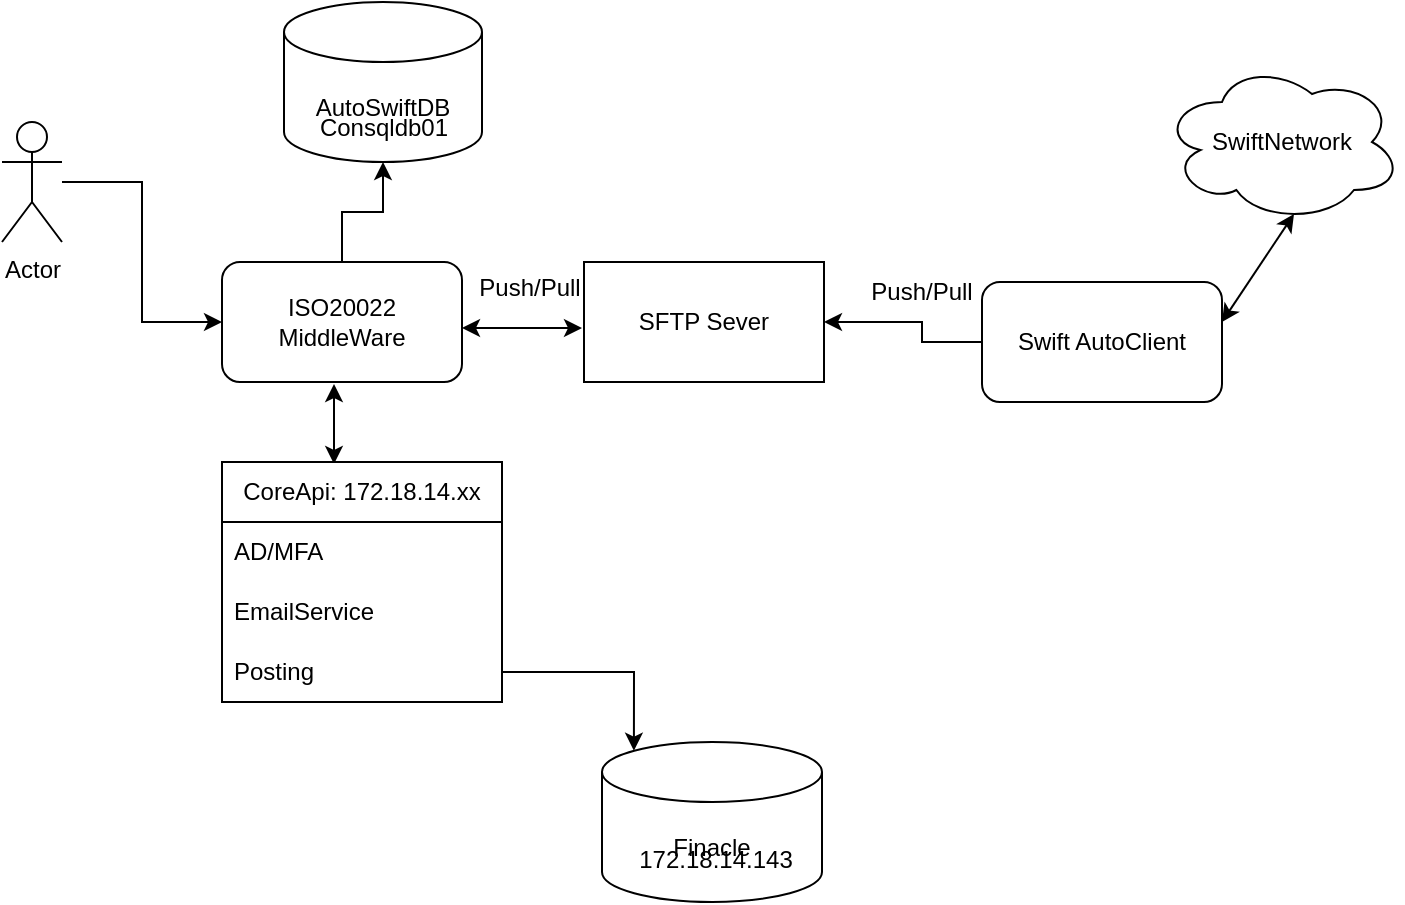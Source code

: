 <mxfile version="28.2.8">
  <diagram name="Page-1" id="3rO9KeIL0mYWNAqeyayW">
    <mxGraphModel dx="778" dy="460" grid="1" gridSize="10" guides="1" tooltips="1" connect="1" arrows="1" fold="1" page="1" pageScale="1" pageWidth="850" pageHeight="1100" math="0" shadow="0">
      <root>
        <mxCell id="0" />
        <mxCell id="1" parent="0" />
        <mxCell id="pUdEh6o4R6Ci44slLrzv-3" style="edgeStyle=orthogonalEdgeStyle;rounded=0;orthogonalLoop=1;jettySize=auto;html=1;" edge="1" parent="1" source="X_URUNGLUlSuWSXZKiOv-2" target="pUdEh6o4R6Ci44slLrzv-2">
          <mxGeometry relative="1" as="geometry" />
        </mxCell>
        <mxCell id="X_URUNGLUlSuWSXZKiOv-2" value="ISO20022 MiddleWare" style="rounded=1;whiteSpace=wrap;html=1;" parent="1" vertex="1">
          <mxGeometry x="140" y="150" width="120" height="60" as="geometry" />
        </mxCell>
        <mxCell id="X_URUNGLUlSuWSXZKiOv-3" value="SFTP Sever" style="rounded=0;whiteSpace=wrap;html=1;" parent="1" vertex="1">
          <mxGeometry x="321" y="150" width="120" height="60" as="geometry" />
        </mxCell>
        <mxCell id="X_URUNGLUlSuWSXZKiOv-5" value="Finacle" style="shape=cylinder3;whiteSpace=wrap;html=1;boundedLbl=1;backgroundOutline=1;size=15;" parent="1" vertex="1">
          <mxGeometry x="330" y="390" width="110" height="80" as="geometry" />
        </mxCell>
        <mxCell id="X_URUNGLUlSuWSXZKiOv-21" value="" style="edgeStyle=orthogonalEdgeStyle;rounded=0;orthogonalLoop=1;jettySize=auto;html=1;" parent="1" source="X_URUNGLUlSuWSXZKiOv-6" target="X_URUNGLUlSuWSXZKiOv-3" edge="1">
          <mxGeometry relative="1" as="geometry">
            <Array as="points">
              <mxPoint x="490" y="190" />
              <mxPoint x="490" y="180" />
            </Array>
          </mxGeometry>
        </mxCell>
        <mxCell id="X_URUNGLUlSuWSXZKiOv-6" value="Swift AutoClient" style="rounded=1;whiteSpace=wrap;html=1;" parent="1" vertex="1">
          <mxGeometry x="520" y="160" width="120" height="60" as="geometry" />
        </mxCell>
        <mxCell id="X_URUNGLUlSuWSXZKiOv-7" value="SwiftNetwork" style="ellipse;shape=cloud;whiteSpace=wrap;html=1;" parent="1" vertex="1">
          <mxGeometry x="610" y="50" width="120" height="80" as="geometry" />
        </mxCell>
        <mxCell id="X_URUNGLUlSuWSXZKiOv-13" value="" style="endArrow=classic;startArrow=classic;html=1;rounded=0;" parent="1" edge="1">
          <mxGeometry width="50" height="50" relative="1" as="geometry">
            <mxPoint x="196" y="251" as="sourcePoint" />
            <mxPoint x="196" y="211" as="targetPoint" />
          </mxGeometry>
        </mxCell>
        <mxCell id="X_URUNGLUlSuWSXZKiOv-22" value="" style="endArrow=classic;startArrow=classic;html=1;rounded=0;entryX=0.55;entryY=0.95;entryDx=0;entryDy=0;entryPerimeter=0;" parent="1" target="X_URUNGLUlSuWSXZKiOv-7" edge="1">
          <mxGeometry width="50" height="50" relative="1" as="geometry">
            <mxPoint x="640" y="180" as="sourcePoint" />
            <mxPoint x="690" y="130" as="targetPoint" />
          </mxGeometry>
        </mxCell>
        <mxCell id="X_URUNGLUlSuWSXZKiOv-27" value="Push/Pull" style="text;html=1;whiteSpace=wrap;strokeColor=none;fillColor=none;align=center;verticalAlign=middle;rounded=0;" parent="1" vertex="1">
          <mxGeometry x="460" y="150" width="60" height="30" as="geometry" />
        </mxCell>
        <mxCell id="X_URUNGLUlSuWSXZKiOv-30" style="edgeStyle=orthogonalEdgeStyle;rounded=0;orthogonalLoop=1;jettySize=auto;html=1;entryX=0;entryY=0.5;entryDx=0;entryDy=0;" parent="1" source="X_URUNGLUlSuWSXZKiOv-29" target="X_URUNGLUlSuWSXZKiOv-2" edge="1">
          <mxGeometry relative="1" as="geometry" />
        </mxCell>
        <mxCell id="X_URUNGLUlSuWSXZKiOv-29" value="Actor" style="shape=umlActor;verticalLabelPosition=bottom;verticalAlign=top;html=1;outlineConnect=0;" parent="1" vertex="1">
          <mxGeometry x="30" y="80" width="30" height="60" as="geometry" />
        </mxCell>
        <mxCell id="X_URUNGLUlSuWSXZKiOv-33" value="" style="endArrow=classic;startArrow=classic;html=1;rounded=0;" parent="1" edge="1">
          <mxGeometry width="50" height="50" relative="1" as="geometry">
            <mxPoint x="260" y="183" as="sourcePoint" />
            <mxPoint x="320" y="183" as="targetPoint" />
          </mxGeometry>
        </mxCell>
        <mxCell id="X_URUNGLUlSuWSXZKiOv-35" value="Push/Pull" style="text;html=1;whiteSpace=wrap;strokeColor=none;fillColor=none;align=center;verticalAlign=middle;rounded=0;" parent="1" vertex="1">
          <mxGeometry x="264" y="148" width="60" height="30" as="geometry" />
        </mxCell>
        <mxCell id="X_URUNGLUlSuWSXZKiOv-38" value="172.18.14.143" style="text;html=1;whiteSpace=wrap;strokeColor=none;fillColor=none;align=center;verticalAlign=middle;rounded=0;" parent="1" vertex="1">
          <mxGeometry x="357" y="434" width="60" height="30" as="geometry" />
        </mxCell>
        <mxCell id="pUdEh6o4R6Ci44slLrzv-2" value="AutoSwiftDB" style="shape=cylinder3;whiteSpace=wrap;html=1;boundedLbl=1;backgroundOutline=1;size=15;" vertex="1" parent="1">
          <mxGeometry x="171" y="20" width="99" height="80" as="geometry" />
        </mxCell>
        <mxCell id="pUdEh6o4R6Ci44slLrzv-4" value="Consqldb01" style="text;html=1;whiteSpace=wrap;strokeColor=none;fillColor=none;align=center;verticalAlign=middle;rounded=0;" vertex="1" parent="1">
          <mxGeometry x="180.5" y="65" width="80" height="35" as="geometry" />
        </mxCell>
        <mxCell id="pUdEh6o4R6Ci44slLrzv-5" value="CoreApi: 172.18.14.xx" style="swimlane;fontStyle=0;childLayout=stackLayout;horizontal=1;startSize=30;horizontalStack=0;resizeParent=1;resizeParentMax=0;resizeLast=0;collapsible=1;marginBottom=0;whiteSpace=wrap;html=1;" vertex="1" parent="1">
          <mxGeometry x="140" y="250" width="140" height="120" as="geometry" />
        </mxCell>
        <mxCell id="pUdEh6o4R6Ci44slLrzv-6" value="AD/MFA" style="text;strokeColor=none;fillColor=none;align=left;verticalAlign=middle;spacingLeft=4;spacingRight=4;overflow=hidden;points=[[0,0.5],[1,0.5]];portConstraint=eastwest;rotatable=0;whiteSpace=wrap;html=1;" vertex="1" parent="pUdEh6o4R6Ci44slLrzv-5">
          <mxGeometry y="30" width="140" height="30" as="geometry" />
        </mxCell>
        <mxCell id="pUdEh6o4R6Ci44slLrzv-7" value="EmailService" style="text;strokeColor=none;fillColor=none;align=left;verticalAlign=middle;spacingLeft=4;spacingRight=4;overflow=hidden;points=[[0,0.5],[1,0.5]];portConstraint=eastwest;rotatable=0;whiteSpace=wrap;html=1;" vertex="1" parent="pUdEh6o4R6Ci44slLrzv-5">
          <mxGeometry y="60" width="140" height="30" as="geometry" />
        </mxCell>
        <mxCell id="pUdEh6o4R6Ci44slLrzv-8" value="Posting" style="text;strokeColor=none;fillColor=none;align=left;verticalAlign=middle;spacingLeft=4;spacingRight=4;overflow=hidden;points=[[0,0.5],[1,0.5]];portConstraint=eastwest;rotatable=0;whiteSpace=wrap;html=1;" vertex="1" parent="pUdEh6o4R6Ci44slLrzv-5">
          <mxGeometry y="90" width="140" height="30" as="geometry" />
        </mxCell>
        <mxCell id="pUdEh6o4R6Ci44slLrzv-9" style="edgeStyle=orthogonalEdgeStyle;rounded=0;orthogonalLoop=1;jettySize=auto;html=1;entryX=0.145;entryY=0;entryDx=0;entryDy=4.35;entryPerimeter=0;" edge="1" parent="1" source="pUdEh6o4R6Ci44slLrzv-8" target="X_URUNGLUlSuWSXZKiOv-5">
          <mxGeometry relative="1" as="geometry">
            <Array as="points">
              <mxPoint x="346" y="355" />
            </Array>
          </mxGeometry>
        </mxCell>
      </root>
    </mxGraphModel>
  </diagram>
</mxfile>
